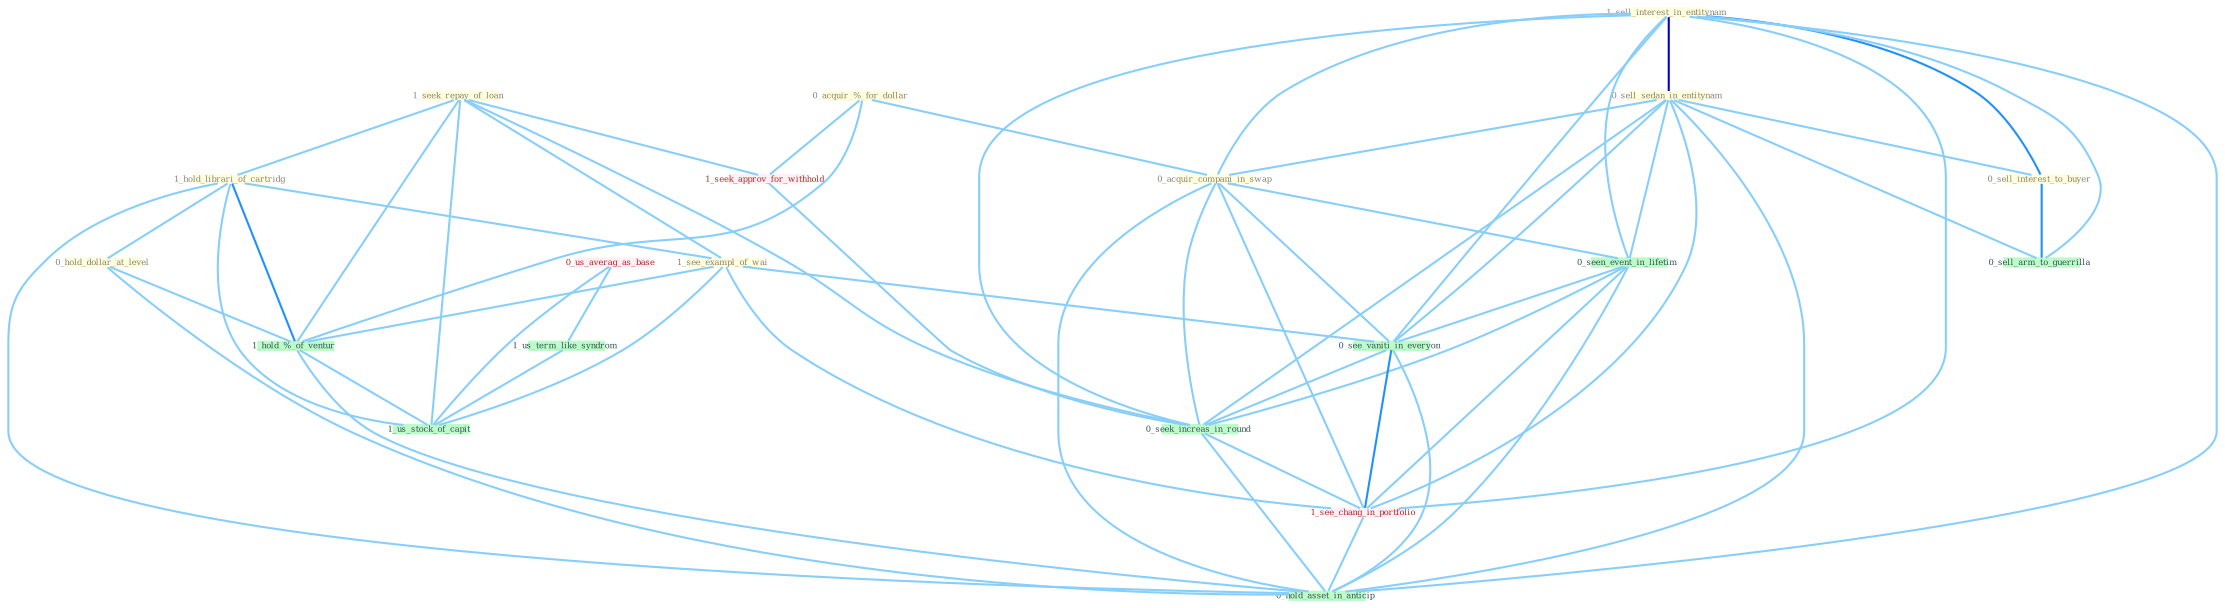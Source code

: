 Graph G{ 
    node
    [shape=polygon,style=filled,width=.5,height=.06,color="#BDFCC9",fixedsize=true,fontsize=4,
    fontcolor="#2f4f4f"];
    {node
    [color="#ffffe0", fontcolor="#8b7d6b"] "1_seek_repay_of_loan " "1_hold_librari_of_cartridg " "0_acquir_%_for_dollar " "1_sell_interest_in_entitynam " "0_hold_dollar_at_level " "0_sell_sedan_in_entitynam " "1_see_exampl_of_wai " "0_acquir_compani_in_swap " "0_sell_interest_to_buyer "}
{node [color="#fff0f5", fontcolor="#b22222"] "0_us_averag_as_base " "1_seek_approv_for_withhold " "1_see_chang_in_portfolio "}
edge [color="#B0E2FF"];

	"1_seek_repay_of_loan " -- "1_hold_librari_of_cartridg " [w="1", color="#87cefa" ];
	"1_seek_repay_of_loan " -- "1_see_exampl_of_wai " [w="1", color="#87cefa" ];
	"1_seek_repay_of_loan " -- "1_seek_approv_for_withhold " [w="1", color="#87cefa" ];
	"1_seek_repay_of_loan " -- "1_hold_%_of_ventur " [w="1", color="#87cefa" ];
	"1_seek_repay_of_loan " -- "0_seek_increas_in_round " [w="1", color="#87cefa" ];
	"1_seek_repay_of_loan " -- "1_us_stock_of_capit " [w="1", color="#87cefa" ];
	"1_hold_librari_of_cartridg " -- "0_hold_dollar_at_level " [w="1", color="#87cefa" ];
	"1_hold_librari_of_cartridg " -- "1_see_exampl_of_wai " [w="1", color="#87cefa" ];
	"1_hold_librari_of_cartridg " -- "1_hold_%_of_ventur " [w="2", color="#1e90ff" , len=0.8];
	"1_hold_librari_of_cartridg " -- "1_us_stock_of_capit " [w="1", color="#87cefa" ];
	"1_hold_librari_of_cartridg " -- "0_hold_asset_in_anticip " [w="1", color="#87cefa" ];
	"0_acquir_%_for_dollar " -- "0_acquir_compani_in_swap " [w="1", color="#87cefa" ];
	"0_acquir_%_for_dollar " -- "1_seek_approv_for_withhold " [w="1", color="#87cefa" ];
	"0_acquir_%_for_dollar " -- "1_hold_%_of_ventur " [w="1", color="#87cefa" ];
	"1_sell_interest_in_entitynam " -- "0_sell_sedan_in_entitynam " [w="3", color="#0000cd" , len=0.6];
	"1_sell_interest_in_entitynam " -- "0_acquir_compani_in_swap " [w="1", color="#87cefa" ];
	"1_sell_interest_in_entitynam " -- "0_sell_interest_to_buyer " [w="2", color="#1e90ff" , len=0.8];
	"1_sell_interest_in_entitynam " -- "0_seen_event_in_lifetim " [w="1", color="#87cefa" ];
	"1_sell_interest_in_entitynam " -- "0_see_vaniti_in_everyon " [w="1", color="#87cefa" ];
	"1_sell_interest_in_entitynam " -- "0_sell_arm_to_guerrilla " [w="1", color="#87cefa" ];
	"1_sell_interest_in_entitynam " -- "0_seek_increas_in_round " [w="1", color="#87cefa" ];
	"1_sell_interest_in_entitynam " -- "1_see_chang_in_portfolio " [w="1", color="#87cefa" ];
	"1_sell_interest_in_entitynam " -- "0_hold_asset_in_anticip " [w="1", color="#87cefa" ];
	"0_hold_dollar_at_level " -- "1_hold_%_of_ventur " [w="1", color="#87cefa" ];
	"0_hold_dollar_at_level " -- "0_hold_asset_in_anticip " [w="1", color="#87cefa" ];
	"0_sell_sedan_in_entitynam " -- "0_acquir_compani_in_swap " [w="1", color="#87cefa" ];
	"0_sell_sedan_in_entitynam " -- "0_sell_interest_to_buyer " [w="1", color="#87cefa" ];
	"0_sell_sedan_in_entitynam " -- "0_seen_event_in_lifetim " [w="1", color="#87cefa" ];
	"0_sell_sedan_in_entitynam " -- "0_see_vaniti_in_everyon " [w="1", color="#87cefa" ];
	"0_sell_sedan_in_entitynam " -- "0_sell_arm_to_guerrilla " [w="1", color="#87cefa" ];
	"0_sell_sedan_in_entitynam " -- "0_seek_increas_in_round " [w="1", color="#87cefa" ];
	"0_sell_sedan_in_entitynam " -- "1_see_chang_in_portfolio " [w="1", color="#87cefa" ];
	"0_sell_sedan_in_entitynam " -- "0_hold_asset_in_anticip " [w="1", color="#87cefa" ];
	"1_see_exampl_of_wai " -- "1_hold_%_of_ventur " [w="1", color="#87cefa" ];
	"1_see_exampl_of_wai " -- "0_see_vaniti_in_everyon " [w="1", color="#87cefa" ];
	"1_see_exampl_of_wai " -- "1_us_stock_of_capit " [w="1", color="#87cefa" ];
	"1_see_exampl_of_wai " -- "1_see_chang_in_portfolio " [w="1", color="#87cefa" ];
	"0_acquir_compani_in_swap " -- "0_seen_event_in_lifetim " [w="1", color="#87cefa" ];
	"0_acquir_compani_in_swap " -- "0_see_vaniti_in_everyon " [w="1", color="#87cefa" ];
	"0_acquir_compani_in_swap " -- "0_seek_increas_in_round " [w="1", color="#87cefa" ];
	"0_acquir_compani_in_swap " -- "1_see_chang_in_portfolio " [w="1", color="#87cefa" ];
	"0_acquir_compani_in_swap " -- "0_hold_asset_in_anticip " [w="1", color="#87cefa" ];
	"0_sell_interest_to_buyer " -- "0_sell_arm_to_guerrilla " [w="2", color="#1e90ff" , len=0.8];
	"0_seen_event_in_lifetim " -- "0_see_vaniti_in_everyon " [w="1", color="#87cefa" ];
	"0_seen_event_in_lifetim " -- "0_seek_increas_in_round " [w="1", color="#87cefa" ];
	"0_seen_event_in_lifetim " -- "1_see_chang_in_portfolio " [w="1", color="#87cefa" ];
	"0_seen_event_in_lifetim " -- "0_hold_asset_in_anticip " [w="1", color="#87cefa" ];
	"0_us_averag_as_base " -- "1_us_term_like_syndrom " [w="1", color="#87cefa" ];
	"0_us_averag_as_base " -- "1_us_stock_of_capit " [w="1", color="#87cefa" ];
	"1_us_term_like_syndrom " -- "1_us_stock_of_capit " [w="1", color="#87cefa" ];
	"1_seek_approv_for_withhold " -- "0_seek_increas_in_round " [w="1", color="#87cefa" ];
	"1_hold_%_of_ventur " -- "1_us_stock_of_capit " [w="1", color="#87cefa" ];
	"1_hold_%_of_ventur " -- "0_hold_asset_in_anticip " [w="1", color="#87cefa" ];
	"0_see_vaniti_in_everyon " -- "0_seek_increas_in_round " [w="1", color="#87cefa" ];
	"0_see_vaniti_in_everyon " -- "1_see_chang_in_portfolio " [w="2", color="#1e90ff" , len=0.8];
	"0_see_vaniti_in_everyon " -- "0_hold_asset_in_anticip " [w="1", color="#87cefa" ];
	"0_seek_increas_in_round " -- "1_see_chang_in_portfolio " [w="1", color="#87cefa" ];
	"0_seek_increas_in_round " -- "0_hold_asset_in_anticip " [w="1", color="#87cefa" ];
	"1_see_chang_in_portfolio " -- "0_hold_asset_in_anticip " [w="1", color="#87cefa" ];
}
